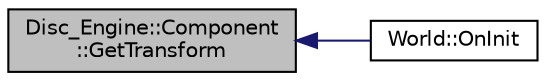 digraph "Disc_Engine::Component::GetTransform"
{
  edge [fontname="Helvetica",fontsize="10",labelfontname="Helvetica",labelfontsize="10"];
  node [fontname="Helvetica",fontsize="10",shape=record];
  rankdir="LR";
  Node25 [label="Disc_Engine::Component\l::GetTransform",height=0.2,width=0.4,color="black", fillcolor="grey75", style="filled", fontcolor="black"];
  Node25 -> Node26 [dir="back",color="midnightblue",fontsize="10",style="solid",fontname="Helvetica"];
  Node26 [label="World::OnInit",height=0.2,width=0.4,color="black", fillcolor="white", style="filled",URL="$class_world.html#a44b69f8225145de782c9ace28fed6819"];
}
